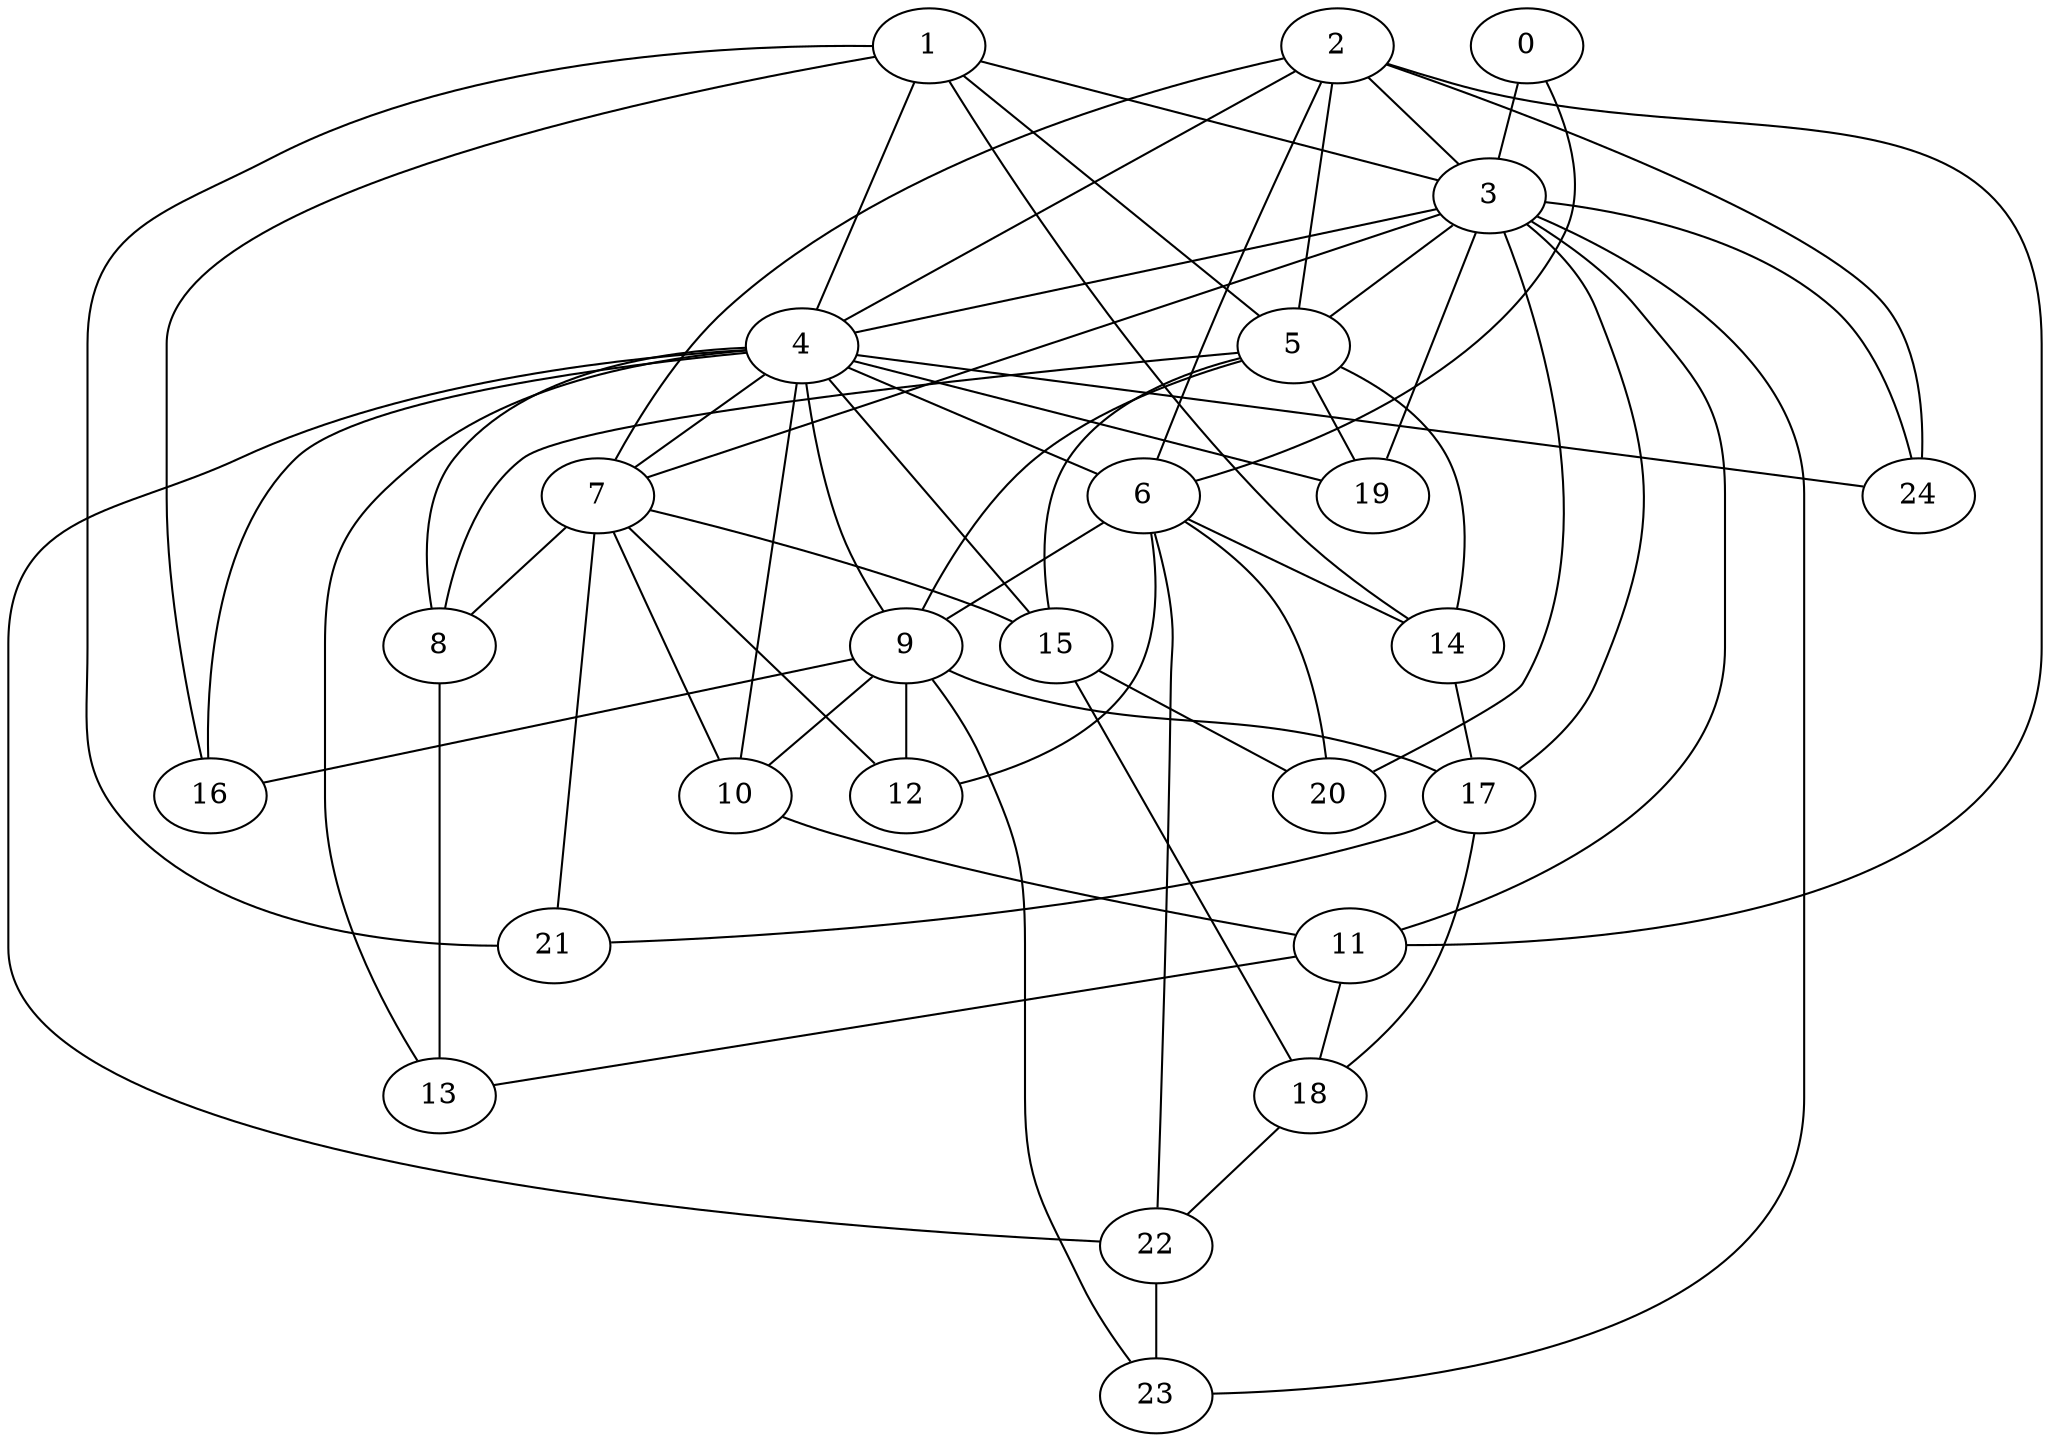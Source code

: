 strict graph "barabasi_albert_graph(25,3)" {
0;
1;
2;
3;
4;
5;
6;
7;
8;
9;
10;
11;
12;
13;
14;
15;
16;
17;
18;
19;
20;
21;
22;
23;
24;
0 -- 3  [is_available=True, prob="0.820218138368"];
0 -- 6  [is_available=True, prob="0.774237934441"];
1 -- 3  [is_available=True, prob="0.49060182786"];
1 -- 4  [is_available=True, prob="1.0"];
1 -- 5  [is_available=True, prob="0.940051189192"];
1 -- 14  [is_available=True, prob="1.0"];
1 -- 16  [is_available=True, prob="0.270398972462"];
1 -- 21  [is_available=True, prob="1.0"];
2 -- 3  [is_available=True, prob="0.585071154276"];
2 -- 4  [is_available=True, prob="0.551930606679"];
2 -- 5  [is_available=True, prob="0.520636456892"];
2 -- 6  [is_available=True, prob="1.0"];
2 -- 7  [is_available=True, prob="1.0"];
2 -- 11  [is_available=True, prob="0.311326568969"];
2 -- 24  [is_available=True, prob="0.942371618771"];
3 -- 4  [is_available=True, prob="1.0"];
3 -- 5  [is_available=True, prob="0.740710665894"];
3 -- 7  [is_available=True, prob="0.405385373698"];
3 -- 11  [is_available=True, prob="0.667887919731"];
3 -- 17  [is_available=True, prob="1.0"];
3 -- 19  [is_available=True, prob="0.773309367897"];
3 -- 20  [is_available=True, prob="1.0"];
3 -- 23  [is_available=True, prob="0.604173290304"];
3 -- 24  [is_available=True, prob="0.633893207982"];
4 -- 6  [is_available=True, prob="1.0"];
4 -- 7  [is_available=True, prob="0.433013268402"];
4 -- 8  [is_available=True, prob="1.0"];
4 -- 9  [is_available=True, prob="0.189161073516"];
4 -- 10  [is_available=True, prob="0.924793816253"];
4 -- 13  [is_available=True, prob="0.200188990503"];
4 -- 15  [is_available=True, prob="1.0"];
4 -- 16  [is_available=True, prob="0.226519557505"];
4 -- 19  [is_available=True, prob="0.220378438256"];
4 -- 22  [is_available=True, prob="1.0"];
4 -- 24  [is_available=True, prob="0.698942507432"];
5 -- 8  [is_available=True, prob="0.0145426007424"];
5 -- 9  [is_available=True, prob="0.419101669127"];
5 -- 14  [is_available=True, prob="0.52707201426"];
5 -- 15  [is_available=True, prob="0.428538022902"];
5 -- 19  [is_available=True, prob="0.810595526135"];
6 -- 9  [is_available=True, prob="0.656269687191"];
6 -- 12  [is_available=True, prob="0.985957712992"];
6 -- 14  [is_available=True, prob="0.69305483659"];
6 -- 20  [is_available=True, prob="0.722437897309"];
6 -- 22  [is_available=True, prob="0.152394496777"];
7 -- 8  [is_available=True, prob="0.305745023515"];
7 -- 10  [is_available=True, prob="1.0"];
7 -- 12  [is_available=True, prob="0.457486408915"];
7 -- 15  [is_available=True, prob="0.617907630788"];
7 -- 21  [is_available=True, prob="1.0"];
8 -- 13  [is_available=True, prob="0.321315304455"];
9 -- 10  [is_available=True, prob="0.659197600029"];
9 -- 12  [is_available=True, prob="1.0"];
9 -- 16  [is_available=True, prob="0.680050789712"];
9 -- 17  [is_available=True, prob="1.0"];
9 -- 23  [is_available=True, prob="0.139156087737"];
10 -- 11  [is_available=True, prob="0.819323075221"];
11 -- 18  [is_available=True, prob="0.511030732603"];
11 -- 13  [is_available=True, prob="0.171338152241"];
14 -- 17  [is_available=True, prob="0.209296825841"];
15 -- 20  [is_available=True, prob="0.622704156033"];
15 -- 18  [is_available=True, prob="0.679911258455"];
17 -- 18  [is_available=True, prob="1.0"];
17 -- 21  [is_available=True, prob="1.0"];
18 -- 22  [is_available=True, prob="1.0"];
22 -- 23  [is_available=True, prob="1.0"];
}
